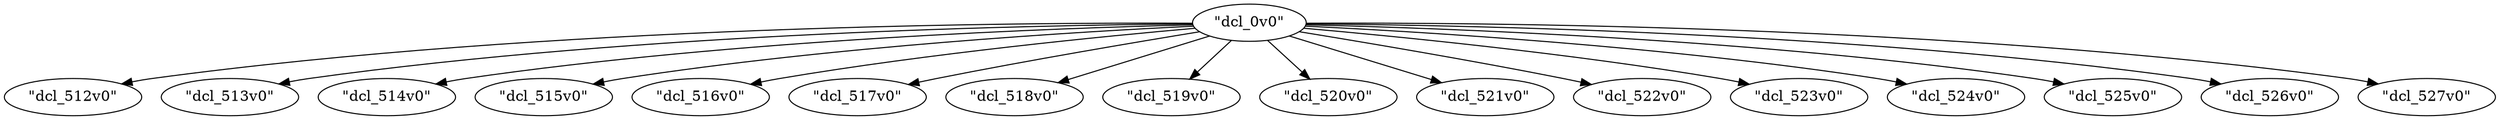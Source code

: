 digraph {
    0 [ label = "\"dcl_0v0\"" ]
    1 [ label = "\"dcl_512v0\"" ]
    2 [ label = "\"dcl_513v0\"" ]
    3 [ label = "\"dcl_514v0\"" ]
    4 [ label = "\"dcl_515v0\"" ]
    5 [ label = "\"dcl_516v0\"" ]
    6 [ label = "\"dcl_517v0\"" ]
    7 [ label = "\"dcl_518v0\"" ]
    8 [ label = "\"dcl_519v0\"" ]
    9 [ label = "\"dcl_520v0\"" ]
    10 [ label = "\"dcl_521v0\"" ]
    11 [ label = "\"dcl_522v0\"" ]
    12 [ label = "\"dcl_523v0\"" ]
    13 [ label = "\"dcl_524v0\"" ]
    14 [ label = "\"dcl_525v0\"" ]
    15 [ label = "\"dcl_526v0\"" ]
    16 [ label = "\"dcl_527v0\"" ]
    0 -> 1 [ ]
    0 -> 2 [ ]
    0 -> 3 [ ]
    0 -> 4 [ ]
    0 -> 5 [ ]
    0 -> 6 [ ]
    0 -> 7 [ ]
    0 -> 8 [ ]
    0 -> 9 [ ]
    0 -> 10 [ ]
    0 -> 11 [ ]
    0 -> 12 [ ]
    0 -> 13 [ ]
    0 -> 14 [ ]
    0 -> 15 [ ]
    0 -> 16 [ ]
}
